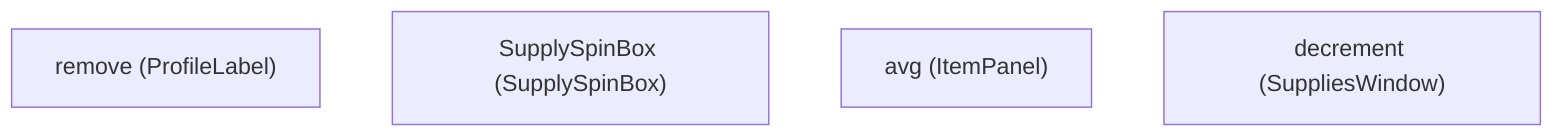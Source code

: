 graph TD
    W0["remove (ProfileLabel)"]
    W1["SupplySpinBox (SupplySpinBox)"]
    W2["avg (ItemPanel)"]
    W3["decrement (SuppliesWindow)"]